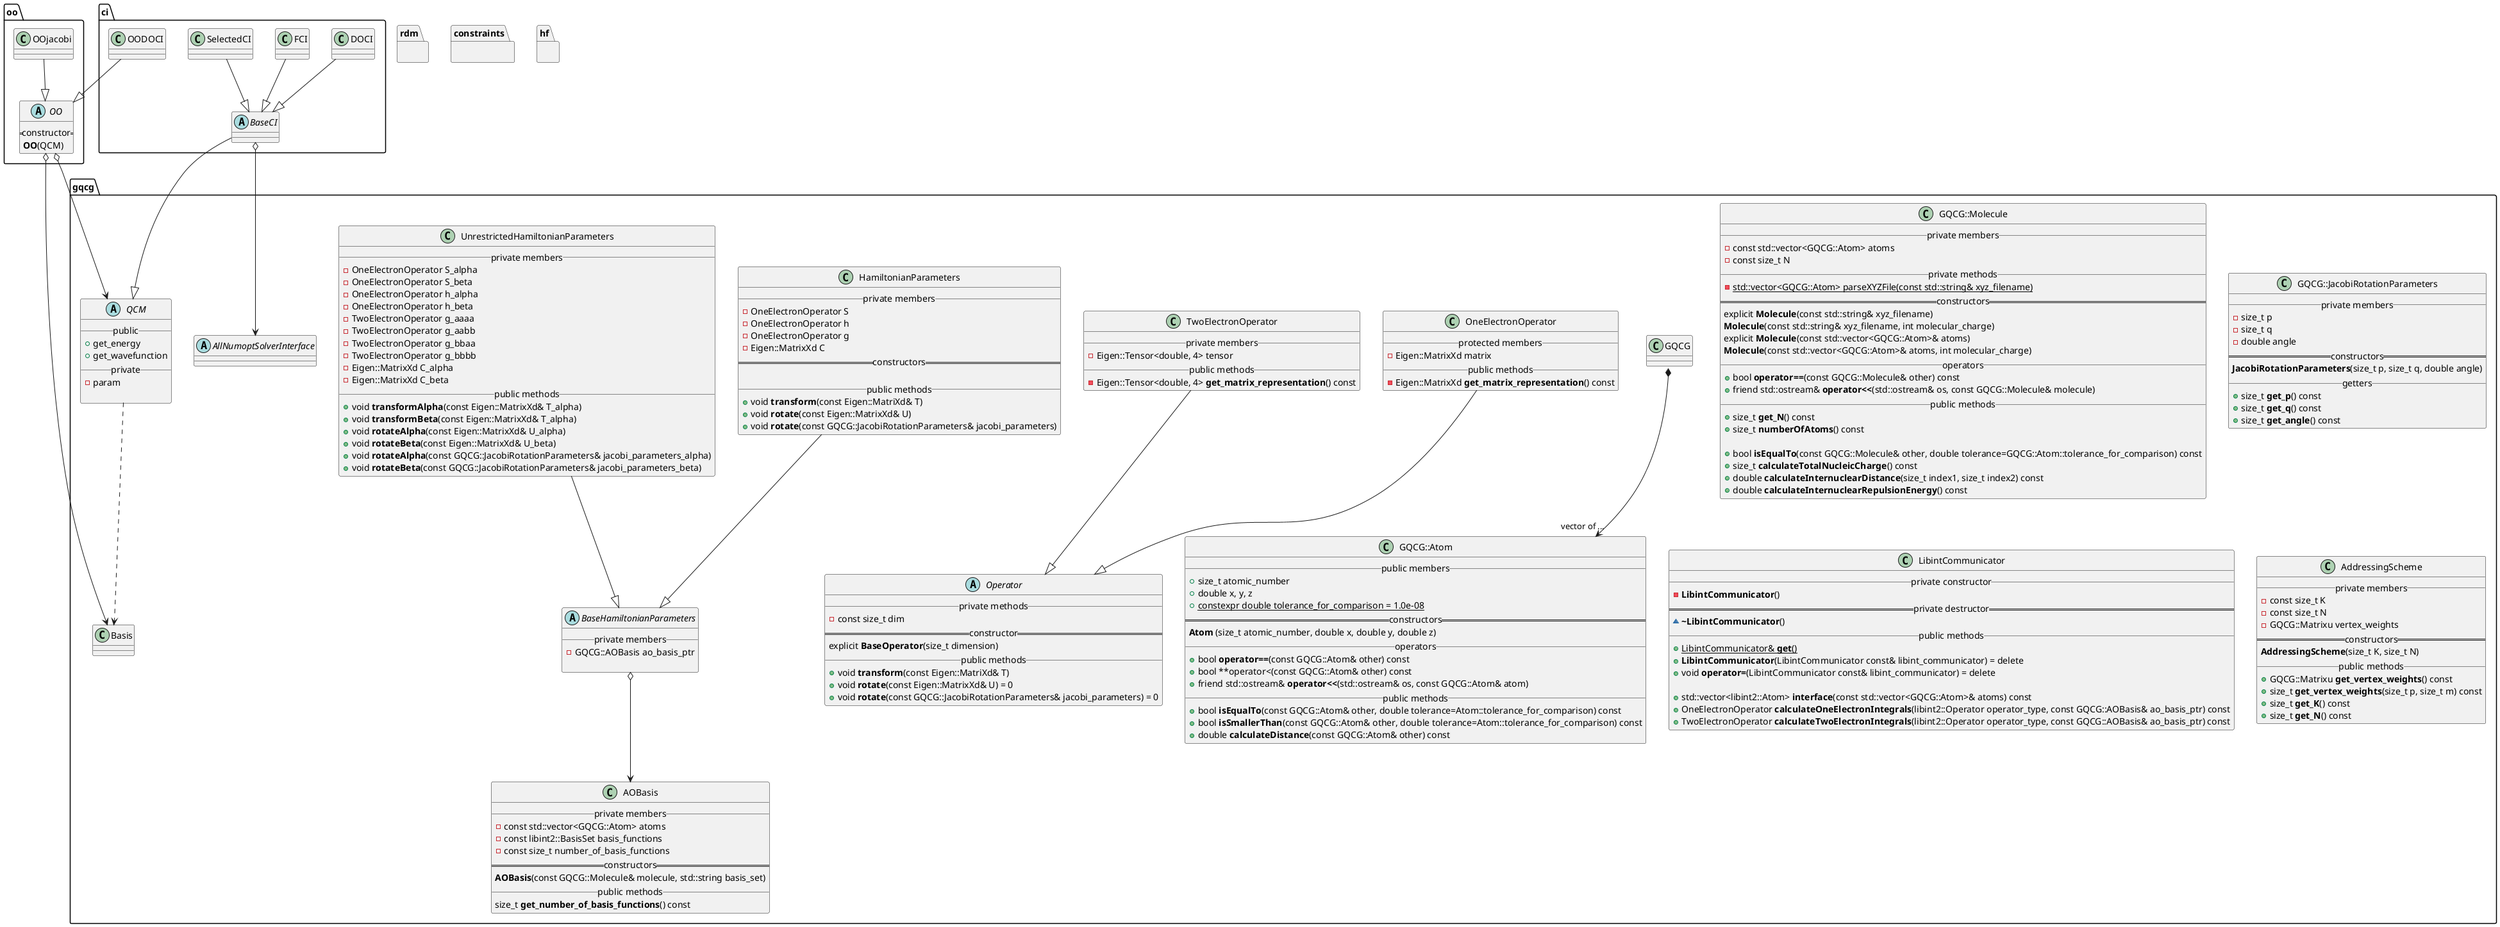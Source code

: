 @startuml

namespace gqcg {

    class GQCG::Atom {
        __ public members __
            + size_t atomic_number
            + double x, y, z
            + {static} constexpr double tolerance_for_comparison = 1.0e-08
        == constructors ==
            **Atom** (size_t atomic_number, double x, double y, double z)
        __ operators __
            + bool **operator==**(const GQCG::Atom& other) const
            + bool **operator<(const GQCG::Atom& other) const
            + friend std::ostream& **operator<<**(std::ostream& os, const GQCG::Atom& atom)
        __ public methods __
            + bool **isEqualTo**(const GQCG::Atom& other, double tolerance=Atom::tolerance_for_comparison) const
            + bool **isSmallerThan**(const GQCG::Atom& other, double tolerance=Atom::tolerance_for_comparison) const
            + double **calculateDistance**(const GQCG::Atom& other) const
    }

    GQCG::Molecule *--> "vector of ..." GQCG::Atom
    class GQCG::Molecule {
        __ private members __
            - const std::vector<GQCG::Atom> atoms
            - const size_t N
        __ private methods __
            - {static} std::vector<GQCG::Atom> parseXYZFile(const std::string& xyz_filename)
        == constructors ==
            explicit **Molecule**(const std::string& xyz_filename)
            **Molecule**(const std::string& xyz_filename, int molecular_charge)
            explicit **Molecule**(const std::vector<GQCG::Atom>& atoms)
            **Molecule**(const std::vector<GQCG::Atom>& atoms, int molecular_charge)
        __ operators __
            + bool **operator==**(const GQCG::Molecule& other) const
            + friend std::ostream& **operator<<**(std::ostream& os, const GQCG::Molecule& molecule)
        __ public methods __
            + size_t **get_N**() const
            + size_t **numberOfAtoms**() const

            + bool **isEqualTo**(const GQCG::Molecule& other, double tolerance=GQCG::Atom::tolerance_for_comparison) const
            + size_t **calculateTotalNucleicCharge**() const
            + double **calculateInternuclearDistance**(size_t index1, size_t index2) const
            + double **calculateInternuclearRepulsionEnergy**() const
    }


    class GQCG::JacobiRotationParameters {
        __ private members __
            - size_t p
            - size_t q
            - double angle
        == constructors ==
            **JacobiRotationParameters**(size_t p, size_t q, double angle)
        __ getters __
            + size_t **get_p**() const
            + size_t **get_q**() const
            + size_t **get_angle**() const
    }


    abstract class Operator {
        __ private methods __
            - const size_t dim
        == constructor ==
            explicit **BaseOperator**(size_t dimension)
        __ public methods __
            + void **transform**(const Eigen::MatriXd& T)
            + void **rotate**(const Eigen::MatrixXd& U) = 0
            + void **rotate**(const GQCG::JacobiRotationParameters& jacobi_parameters) = 0
    }

    OneElectronOperator --|> Operator
    class OneElectronOperator {
        __ protected members __
            - Eigen::MatrixXd matrix
        __ public methods __
            - Eigen::MatrixXd **get_matrix_representation**() const
    }

    TwoElectronOperator --|> Operator
    class TwoElectronOperator {
        __ private members __
            - Eigen::Tensor<double, 4> tensor
        __ public methods __
            - Eigen::Tensor<double, 4> **get_matrix_representation**() const
    }

    class AOBasis {
        __ private members __
            - const std::vector<GQCG::Atom> atoms
            - const libint2::BasisSet basis_functions
            - const size_t number_of_basis_functions
        == constructors ==
            **AOBasis**(const GQCG::Molecule& molecule, std::string basis_set)
        __ public methods __
            size_t **get_number_of_basis_functions**() const
    }

    class LibintCommunicator {
        __ private constructor __
            - **LibintCommunicator**()
        == private destructor ==
            ~ **~LibintCommunicator**()
        __ public methods __
            + {static} LibintCommunicator& **get**()
            + **LibintCommunicator**(LibintCommunicator const& libint_communicator) = delete
            + void **operator=**(LibintCommunicator const& libint_communicator) = delete

            + std::vector<libint2::Atom> **interface**(const std::vector<GQCG::Atom>& atoms) const
            + OneElectronOperator **calculateOneElectronIntegrals**(libint2::Operator operator_type, const GQCG::AOBasis& ao_basis_ptr) const
            + TwoElectronOperator **calculateTwoElectronIntegrals**(libint2::Operator operator_type, const GQCG::AOBasis& ao_basis_ptr) const
    }


    class AddressingScheme {
        __ private members __
            - const size_t K
            - const size_t N
            - GQCG::Matrixu vertex_weights
        == constructors ==
            **AddressingScheme**(size_t K, size_t N)
        __ public methods __
            + GQCG::Matrixu **get_vertex_weights**() const
            + size_t **get_vertex_weights**(size_t p, size_t m) const
            + size_t **get_K**() const
            + size_t **get_N**() const
    }


    BaseHamiltonianParameters o--> AOBasis
    abstract class BaseHamiltonianParameters {
        __ private members __
            - GQCG::AOBasis ao_basis_ptr

    }


    HamiltonianParameters --|> BaseHamiltonianParameters
    class HamiltonianParameters {
        __ private members __
            - OneElectronOperator S
            - OneElectronOperator h
            - OneElectronOperator g
            - Eigen::MatrixXd C
        == constructors ==

        __ public methods __
            + void **transform**(const Eigen::MatriXd& T)
            + void **rotate**(const Eigen::MatrixXd& U)
            + void **rotate**(const GQCG::JacobiRotationParameters& jacobi_parameters)
    }

    UnrestrictedHamiltonianParameters --|> BaseHamiltonianParameters
    class UnrestrictedHamiltonianParameters {
        __ private members __
            - OneElectronOperator S_alpha
            - OneElectronOperator S_beta
            - OneElectronOperator h_alpha
            - OneElectronOperator h_beta
            - TwoElectronOperator g_aaaa
            - TwoElectronOperator g_aabb
            - TwoElectronOperator g_bbaa
            - TwoElectronOperator g_bbbb
            - Eigen::MatrixXd C_alpha
            - Eigen::MatrixXd C_beta
        __ public methods __
            + void **transformAlpha**(const Eigen::MatrixXd& T_alpha)
            + void **transformBeta**(const Eigen::MatrixXd& T_alpha)
            + void **rotateAlpha**(const Eigen::MatrixXd& U_alpha)
            + void **rotateBeta**(const Eigen::MatrixXd& U_beta)
            + void **rotateAlpha**(const GQCG::JacobiRotationParameters& jacobi_parameters_alpha)
            + void **rotateBeta**(const GQCG::JacobiRotationParameters& jacobi_parameters_beta)
    }

    abstract class QCM {
        __public__
        +get_energy
        +get_wavefunction
        __private__
        -param

    }

    abstract AllNumoptSolverInterface

    gqcg.QCM ..> gqcg.Basis
}

namespace oo {
    abstract class OO {
        ==constructor==
         **OO**(QCM)
    }
    class OOjacobi {

    }
}


oo.OO o--> gqcg.QCM
oo.OO o--> gqcg.Basis
oo.OOjacobi --|> oo.OO

namespace ci {
    abstract class BaseCI
    class DOCI
    class FCI
    class OODOCI
    class SelectedCI
}

ci.BaseCI --|> gqcg.QCM
ci.OODOCI --|> oo.OO
ci.DOCI --|> ci.BaseCI
ci.FCI --|> ci.BaseCI
ci.SelectedCI --|> ci.BaseCI
ci.BaseCI o--> gqcg.AllNumoptSolverInterface

namespace rdm {
}
namespace constraints {
}

namespace hf {
}


@enduml

